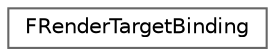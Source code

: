 digraph "Graphical Class Hierarchy"
{
 // INTERACTIVE_SVG=YES
 // LATEX_PDF_SIZE
  bgcolor="transparent";
  edge [fontname=Helvetica,fontsize=10,labelfontname=Helvetica,labelfontsize=10];
  node [fontname=Helvetica,fontsize=10,shape=box,height=0.2,width=0.4];
  rankdir="LR";
  Node0 [id="Node000000",label="FRenderTargetBinding",height=0.2,width=0.4,color="grey40", fillcolor="white", style="filled",URL="$d2/d6f/structFRenderTargetBinding.html",tooltip="Render graph information about how to bind a render target."];
}
